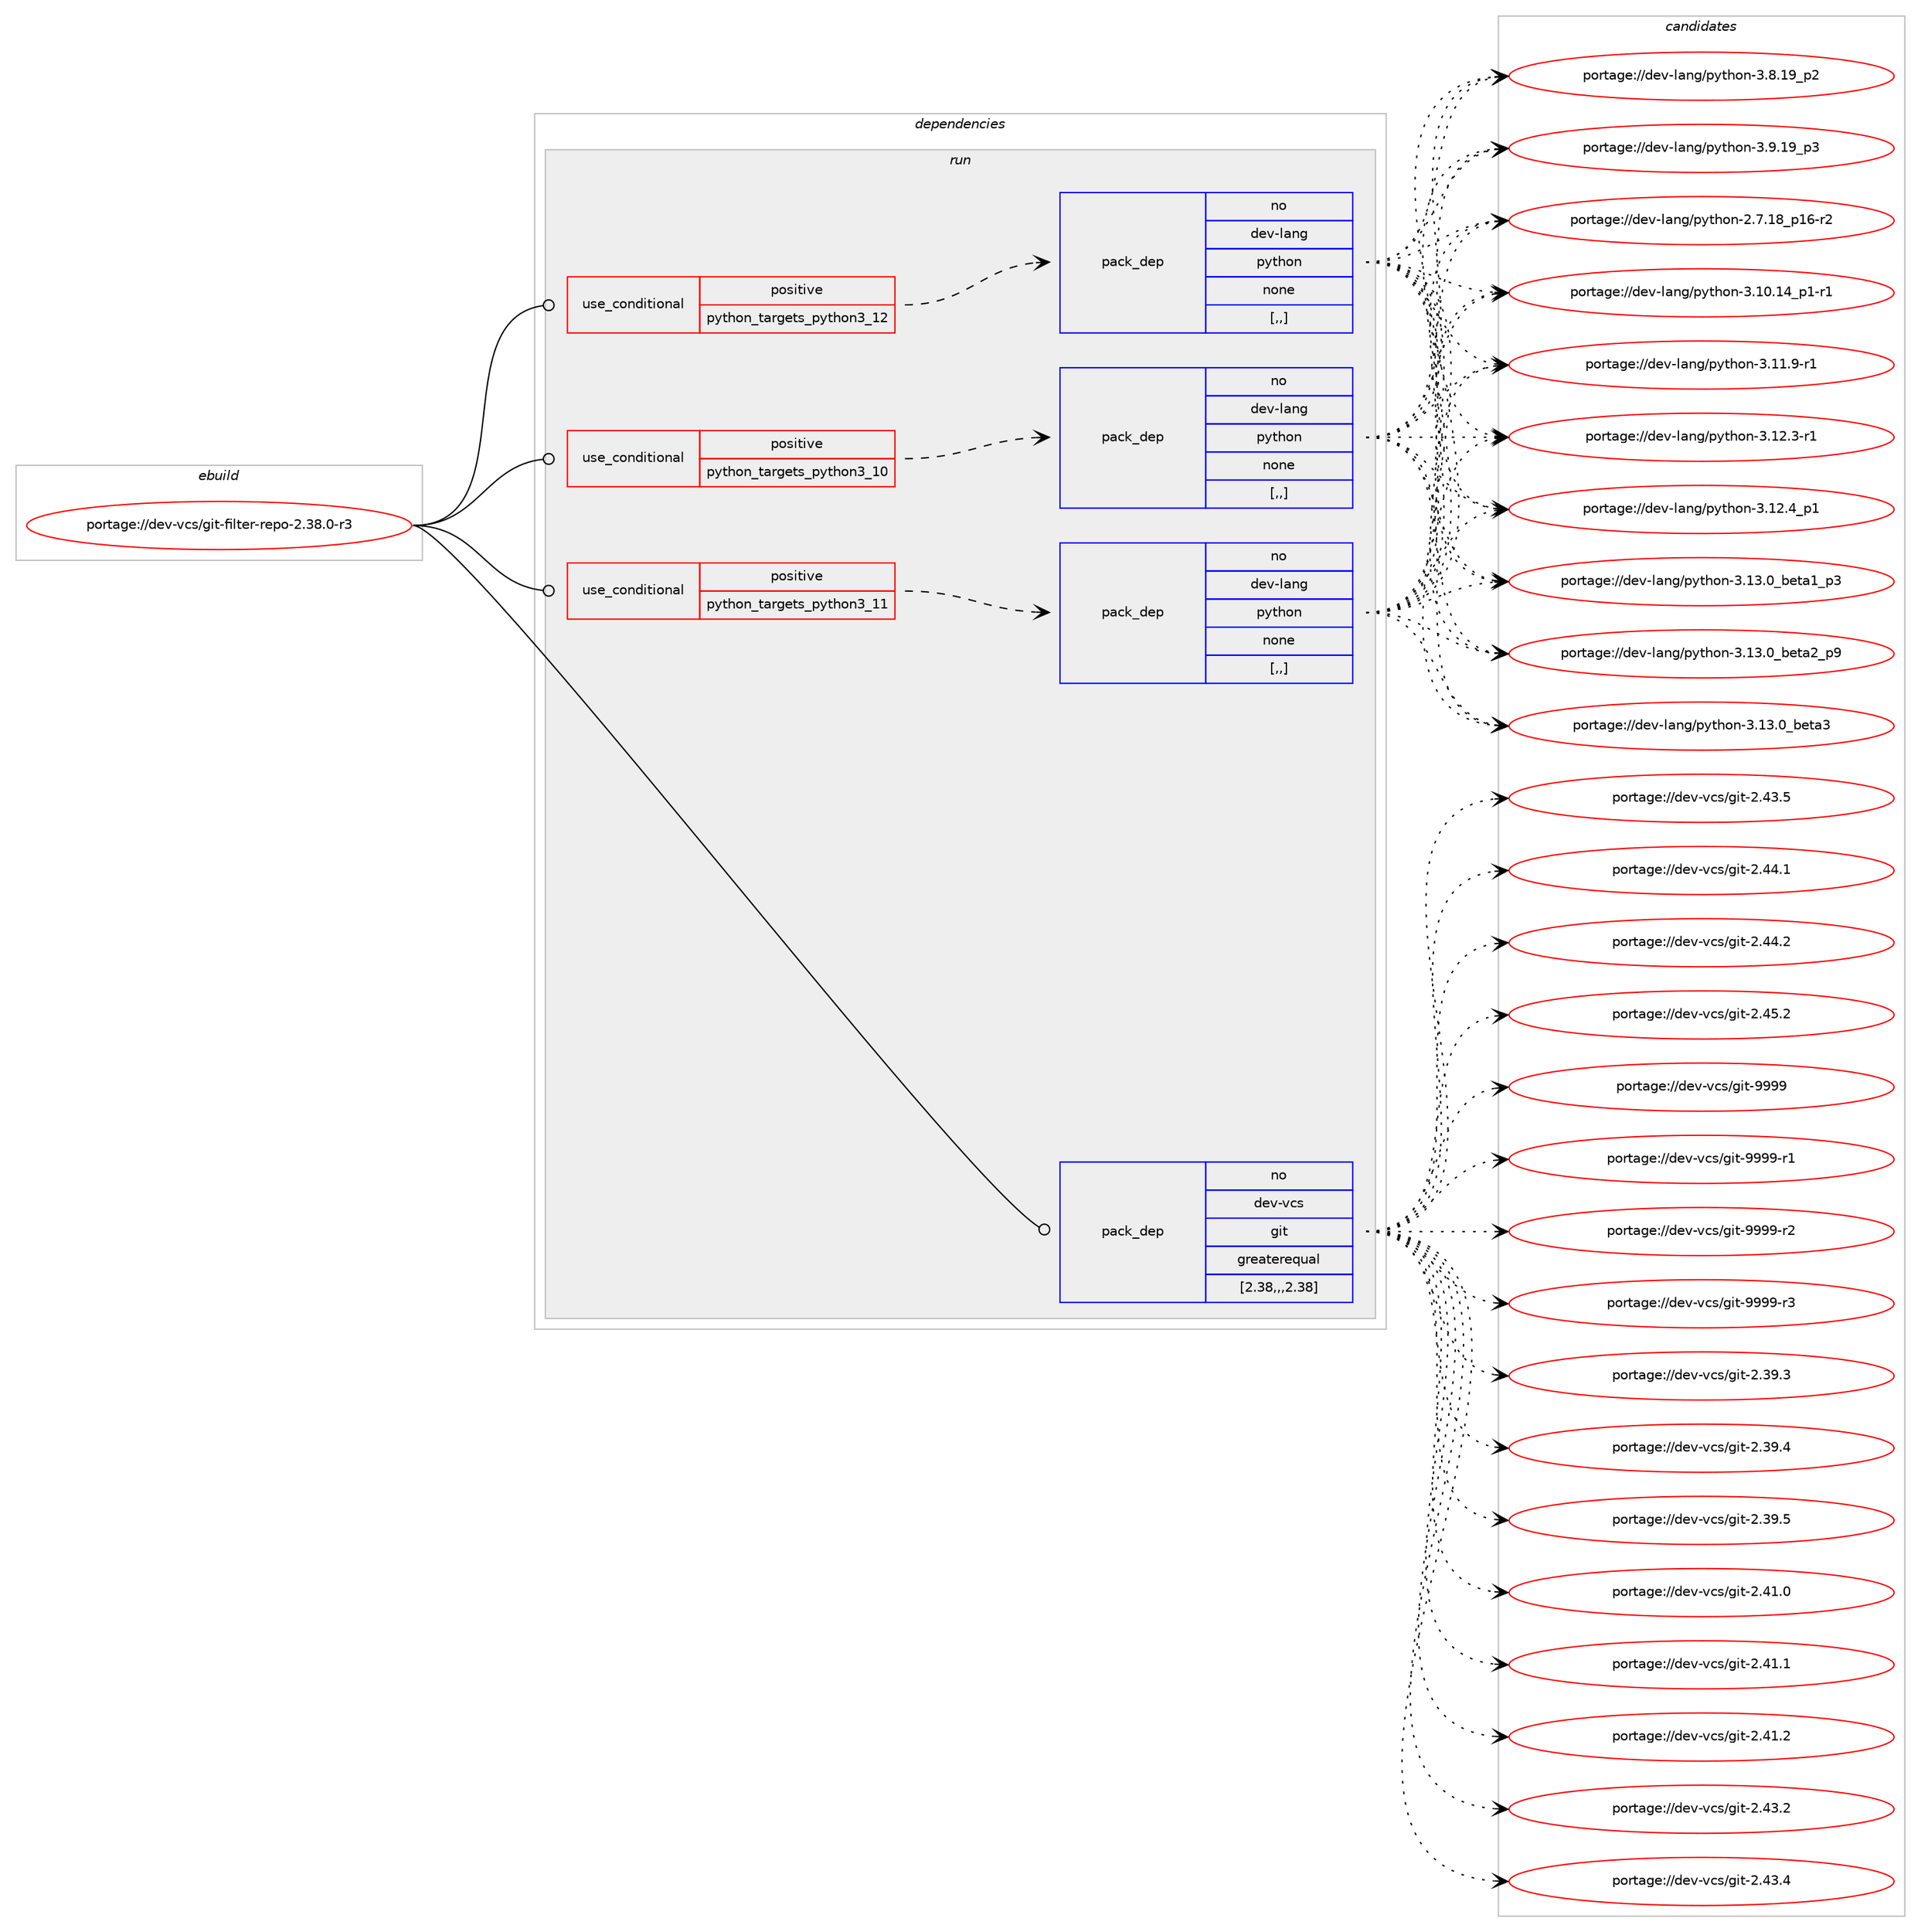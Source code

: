 digraph prolog {

# *************
# Graph options
# *************

newrank=true;
concentrate=true;
compound=true;
graph [rankdir=LR,fontname=Helvetica,fontsize=10,ranksep=1.5];#, ranksep=2.5, nodesep=0.2];
edge  [arrowhead=vee];
node  [fontname=Helvetica,fontsize=10];

# **********
# The ebuild
# **********

subgraph cluster_leftcol {
color=gray;
rank=same;
label=<<i>ebuild</i>>;
id [label="portage://dev-vcs/git-filter-repo-2.38.0-r3", color=red, width=4, href="../dev-vcs/git-filter-repo-2.38.0-r3.svg"];
}

# ****************
# The dependencies
# ****************

subgraph cluster_midcol {
color=gray;
label=<<i>dependencies</i>>;
subgraph cluster_compile {
fillcolor="#eeeeee";
style=filled;
label=<<i>compile</i>>;
}
subgraph cluster_compileandrun {
fillcolor="#eeeeee";
style=filled;
label=<<i>compile and run</i>>;
}
subgraph cluster_run {
fillcolor="#eeeeee";
style=filled;
label=<<i>run</i>>;
subgraph cond61076 {
dependency217929 [label=<<TABLE BORDER="0" CELLBORDER="1" CELLSPACING="0" CELLPADDING="4"><TR><TD ROWSPAN="3" CELLPADDING="10">use_conditional</TD></TR><TR><TD>positive</TD></TR><TR><TD>python_targets_python3_10</TD></TR></TABLE>>, shape=none, color=red];
subgraph pack155410 {
dependency217930 [label=<<TABLE BORDER="0" CELLBORDER="1" CELLSPACING="0" CELLPADDING="4" WIDTH="220"><TR><TD ROWSPAN="6" CELLPADDING="30">pack_dep</TD></TR><TR><TD WIDTH="110">no</TD></TR><TR><TD>dev-lang</TD></TR><TR><TD>python</TD></TR><TR><TD>none</TD></TR><TR><TD>[,,]</TD></TR></TABLE>>, shape=none, color=blue];
}
dependency217929:e -> dependency217930:w [weight=20,style="dashed",arrowhead="vee"];
}
id:e -> dependency217929:w [weight=20,style="solid",arrowhead="odot"];
subgraph cond61077 {
dependency217931 [label=<<TABLE BORDER="0" CELLBORDER="1" CELLSPACING="0" CELLPADDING="4"><TR><TD ROWSPAN="3" CELLPADDING="10">use_conditional</TD></TR><TR><TD>positive</TD></TR><TR><TD>python_targets_python3_11</TD></TR></TABLE>>, shape=none, color=red];
subgraph pack155411 {
dependency217932 [label=<<TABLE BORDER="0" CELLBORDER="1" CELLSPACING="0" CELLPADDING="4" WIDTH="220"><TR><TD ROWSPAN="6" CELLPADDING="30">pack_dep</TD></TR><TR><TD WIDTH="110">no</TD></TR><TR><TD>dev-lang</TD></TR><TR><TD>python</TD></TR><TR><TD>none</TD></TR><TR><TD>[,,]</TD></TR></TABLE>>, shape=none, color=blue];
}
dependency217931:e -> dependency217932:w [weight=20,style="dashed",arrowhead="vee"];
}
id:e -> dependency217931:w [weight=20,style="solid",arrowhead="odot"];
subgraph cond61078 {
dependency217933 [label=<<TABLE BORDER="0" CELLBORDER="1" CELLSPACING="0" CELLPADDING="4"><TR><TD ROWSPAN="3" CELLPADDING="10">use_conditional</TD></TR><TR><TD>positive</TD></TR><TR><TD>python_targets_python3_12</TD></TR></TABLE>>, shape=none, color=red];
subgraph pack155412 {
dependency217934 [label=<<TABLE BORDER="0" CELLBORDER="1" CELLSPACING="0" CELLPADDING="4" WIDTH="220"><TR><TD ROWSPAN="6" CELLPADDING="30">pack_dep</TD></TR><TR><TD WIDTH="110">no</TD></TR><TR><TD>dev-lang</TD></TR><TR><TD>python</TD></TR><TR><TD>none</TD></TR><TR><TD>[,,]</TD></TR></TABLE>>, shape=none, color=blue];
}
dependency217933:e -> dependency217934:w [weight=20,style="dashed",arrowhead="vee"];
}
id:e -> dependency217933:w [weight=20,style="solid",arrowhead="odot"];
subgraph pack155413 {
dependency217935 [label=<<TABLE BORDER="0" CELLBORDER="1" CELLSPACING="0" CELLPADDING="4" WIDTH="220"><TR><TD ROWSPAN="6" CELLPADDING="30">pack_dep</TD></TR><TR><TD WIDTH="110">no</TD></TR><TR><TD>dev-vcs</TD></TR><TR><TD>git</TD></TR><TR><TD>greaterequal</TD></TR><TR><TD>[2.38,,,2.38]</TD></TR></TABLE>>, shape=none, color=blue];
}
id:e -> dependency217935:w [weight=20,style="solid",arrowhead="odot"];
}
}

# **************
# The candidates
# **************

subgraph cluster_choices {
rank=same;
color=gray;
label=<<i>candidates</i>>;

subgraph choice155410 {
color=black;
nodesep=1;
choice100101118451089711010347112121116104111110455046554649569511249544511450 [label="portage://dev-lang/python-2.7.18_p16-r2", color=red, width=4,href="../dev-lang/python-2.7.18_p16-r2.svg"];
choice100101118451089711010347112121116104111110455146494846495295112494511449 [label="portage://dev-lang/python-3.10.14_p1-r1", color=red, width=4,href="../dev-lang/python-3.10.14_p1-r1.svg"];
choice100101118451089711010347112121116104111110455146494946574511449 [label="portage://dev-lang/python-3.11.9-r1", color=red, width=4,href="../dev-lang/python-3.11.9-r1.svg"];
choice100101118451089711010347112121116104111110455146495046514511449 [label="portage://dev-lang/python-3.12.3-r1", color=red, width=4,href="../dev-lang/python-3.12.3-r1.svg"];
choice100101118451089711010347112121116104111110455146495046529511249 [label="portage://dev-lang/python-3.12.4_p1", color=red, width=4,href="../dev-lang/python-3.12.4_p1.svg"];
choice10010111845108971101034711212111610411111045514649514648959810111697499511251 [label="portage://dev-lang/python-3.13.0_beta1_p3", color=red, width=4,href="../dev-lang/python-3.13.0_beta1_p3.svg"];
choice10010111845108971101034711212111610411111045514649514648959810111697509511257 [label="portage://dev-lang/python-3.13.0_beta2_p9", color=red, width=4,href="../dev-lang/python-3.13.0_beta2_p9.svg"];
choice1001011184510897110103471121211161041111104551464951464895981011169751 [label="portage://dev-lang/python-3.13.0_beta3", color=red, width=4,href="../dev-lang/python-3.13.0_beta3.svg"];
choice100101118451089711010347112121116104111110455146564649579511250 [label="portage://dev-lang/python-3.8.19_p2", color=red, width=4,href="../dev-lang/python-3.8.19_p2.svg"];
choice100101118451089711010347112121116104111110455146574649579511251 [label="portage://dev-lang/python-3.9.19_p3", color=red, width=4,href="../dev-lang/python-3.9.19_p3.svg"];
dependency217930:e -> choice100101118451089711010347112121116104111110455046554649569511249544511450:w [style=dotted,weight="100"];
dependency217930:e -> choice100101118451089711010347112121116104111110455146494846495295112494511449:w [style=dotted,weight="100"];
dependency217930:e -> choice100101118451089711010347112121116104111110455146494946574511449:w [style=dotted,weight="100"];
dependency217930:e -> choice100101118451089711010347112121116104111110455146495046514511449:w [style=dotted,weight="100"];
dependency217930:e -> choice100101118451089711010347112121116104111110455146495046529511249:w [style=dotted,weight="100"];
dependency217930:e -> choice10010111845108971101034711212111610411111045514649514648959810111697499511251:w [style=dotted,weight="100"];
dependency217930:e -> choice10010111845108971101034711212111610411111045514649514648959810111697509511257:w [style=dotted,weight="100"];
dependency217930:e -> choice1001011184510897110103471121211161041111104551464951464895981011169751:w [style=dotted,weight="100"];
dependency217930:e -> choice100101118451089711010347112121116104111110455146564649579511250:w [style=dotted,weight="100"];
dependency217930:e -> choice100101118451089711010347112121116104111110455146574649579511251:w [style=dotted,weight="100"];
}
subgraph choice155411 {
color=black;
nodesep=1;
choice100101118451089711010347112121116104111110455046554649569511249544511450 [label="portage://dev-lang/python-2.7.18_p16-r2", color=red, width=4,href="../dev-lang/python-2.7.18_p16-r2.svg"];
choice100101118451089711010347112121116104111110455146494846495295112494511449 [label="portage://dev-lang/python-3.10.14_p1-r1", color=red, width=4,href="../dev-lang/python-3.10.14_p1-r1.svg"];
choice100101118451089711010347112121116104111110455146494946574511449 [label="portage://dev-lang/python-3.11.9-r1", color=red, width=4,href="../dev-lang/python-3.11.9-r1.svg"];
choice100101118451089711010347112121116104111110455146495046514511449 [label="portage://dev-lang/python-3.12.3-r1", color=red, width=4,href="../dev-lang/python-3.12.3-r1.svg"];
choice100101118451089711010347112121116104111110455146495046529511249 [label="portage://dev-lang/python-3.12.4_p1", color=red, width=4,href="../dev-lang/python-3.12.4_p1.svg"];
choice10010111845108971101034711212111610411111045514649514648959810111697499511251 [label="portage://dev-lang/python-3.13.0_beta1_p3", color=red, width=4,href="../dev-lang/python-3.13.0_beta1_p3.svg"];
choice10010111845108971101034711212111610411111045514649514648959810111697509511257 [label="portage://dev-lang/python-3.13.0_beta2_p9", color=red, width=4,href="../dev-lang/python-3.13.0_beta2_p9.svg"];
choice1001011184510897110103471121211161041111104551464951464895981011169751 [label="portage://dev-lang/python-3.13.0_beta3", color=red, width=4,href="../dev-lang/python-3.13.0_beta3.svg"];
choice100101118451089711010347112121116104111110455146564649579511250 [label="portage://dev-lang/python-3.8.19_p2", color=red, width=4,href="../dev-lang/python-3.8.19_p2.svg"];
choice100101118451089711010347112121116104111110455146574649579511251 [label="portage://dev-lang/python-3.9.19_p3", color=red, width=4,href="../dev-lang/python-3.9.19_p3.svg"];
dependency217932:e -> choice100101118451089711010347112121116104111110455046554649569511249544511450:w [style=dotted,weight="100"];
dependency217932:e -> choice100101118451089711010347112121116104111110455146494846495295112494511449:w [style=dotted,weight="100"];
dependency217932:e -> choice100101118451089711010347112121116104111110455146494946574511449:w [style=dotted,weight="100"];
dependency217932:e -> choice100101118451089711010347112121116104111110455146495046514511449:w [style=dotted,weight="100"];
dependency217932:e -> choice100101118451089711010347112121116104111110455146495046529511249:w [style=dotted,weight="100"];
dependency217932:e -> choice10010111845108971101034711212111610411111045514649514648959810111697499511251:w [style=dotted,weight="100"];
dependency217932:e -> choice10010111845108971101034711212111610411111045514649514648959810111697509511257:w [style=dotted,weight="100"];
dependency217932:e -> choice1001011184510897110103471121211161041111104551464951464895981011169751:w [style=dotted,weight="100"];
dependency217932:e -> choice100101118451089711010347112121116104111110455146564649579511250:w [style=dotted,weight="100"];
dependency217932:e -> choice100101118451089711010347112121116104111110455146574649579511251:w [style=dotted,weight="100"];
}
subgraph choice155412 {
color=black;
nodesep=1;
choice100101118451089711010347112121116104111110455046554649569511249544511450 [label="portage://dev-lang/python-2.7.18_p16-r2", color=red, width=4,href="../dev-lang/python-2.7.18_p16-r2.svg"];
choice100101118451089711010347112121116104111110455146494846495295112494511449 [label="portage://dev-lang/python-3.10.14_p1-r1", color=red, width=4,href="../dev-lang/python-3.10.14_p1-r1.svg"];
choice100101118451089711010347112121116104111110455146494946574511449 [label="portage://dev-lang/python-3.11.9-r1", color=red, width=4,href="../dev-lang/python-3.11.9-r1.svg"];
choice100101118451089711010347112121116104111110455146495046514511449 [label="portage://dev-lang/python-3.12.3-r1", color=red, width=4,href="../dev-lang/python-3.12.3-r1.svg"];
choice100101118451089711010347112121116104111110455146495046529511249 [label="portage://dev-lang/python-3.12.4_p1", color=red, width=4,href="../dev-lang/python-3.12.4_p1.svg"];
choice10010111845108971101034711212111610411111045514649514648959810111697499511251 [label="portage://dev-lang/python-3.13.0_beta1_p3", color=red, width=4,href="../dev-lang/python-3.13.0_beta1_p3.svg"];
choice10010111845108971101034711212111610411111045514649514648959810111697509511257 [label="portage://dev-lang/python-3.13.0_beta2_p9", color=red, width=4,href="../dev-lang/python-3.13.0_beta2_p9.svg"];
choice1001011184510897110103471121211161041111104551464951464895981011169751 [label="portage://dev-lang/python-3.13.0_beta3", color=red, width=4,href="../dev-lang/python-3.13.0_beta3.svg"];
choice100101118451089711010347112121116104111110455146564649579511250 [label="portage://dev-lang/python-3.8.19_p2", color=red, width=4,href="../dev-lang/python-3.8.19_p2.svg"];
choice100101118451089711010347112121116104111110455146574649579511251 [label="portage://dev-lang/python-3.9.19_p3", color=red, width=4,href="../dev-lang/python-3.9.19_p3.svg"];
dependency217934:e -> choice100101118451089711010347112121116104111110455046554649569511249544511450:w [style=dotted,weight="100"];
dependency217934:e -> choice100101118451089711010347112121116104111110455146494846495295112494511449:w [style=dotted,weight="100"];
dependency217934:e -> choice100101118451089711010347112121116104111110455146494946574511449:w [style=dotted,weight="100"];
dependency217934:e -> choice100101118451089711010347112121116104111110455146495046514511449:w [style=dotted,weight="100"];
dependency217934:e -> choice100101118451089711010347112121116104111110455146495046529511249:w [style=dotted,weight="100"];
dependency217934:e -> choice10010111845108971101034711212111610411111045514649514648959810111697499511251:w [style=dotted,weight="100"];
dependency217934:e -> choice10010111845108971101034711212111610411111045514649514648959810111697509511257:w [style=dotted,weight="100"];
dependency217934:e -> choice1001011184510897110103471121211161041111104551464951464895981011169751:w [style=dotted,weight="100"];
dependency217934:e -> choice100101118451089711010347112121116104111110455146564649579511250:w [style=dotted,weight="100"];
dependency217934:e -> choice100101118451089711010347112121116104111110455146574649579511251:w [style=dotted,weight="100"];
}
subgraph choice155413 {
color=black;
nodesep=1;
choice10010111845118991154710310511645504651574651 [label="portage://dev-vcs/git-2.39.3", color=red, width=4,href="../dev-vcs/git-2.39.3.svg"];
choice10010111845118991154710310511645504651574652 [label="portage://dev-vcs/git-2.39.4", color=red, width=4,href="../dev-vcs/git-2.39.4.svg"];
choice10010111845118991154710310511645504651574653 [label="portage://dev-vcs/git-2.39.5", color=red, width=4,href="../dev-vcs/git-2.39.5.svg"];
choice10010111845118991154710310511645504652494648 [label="portage://dev-vcs/git-2.41.0", color=red, width=4,href="../dev-vcs/git-2.41.0.svg"];
choice10010111845118991154710310511645504652494649 [label="portage://dev-vcs/git-2.41.1", color=red, width=4,href="../dev-vcs/git-2.41.1.svg"];
choice10010111845118991154710310511645504652494650 [label="portage://dev-vcs/git-2.41.2", color=red, width=4,href="../dev-vcs/git-2.41.2.svg"];
choice10010111845118991154710310511645504652514650 [label="portage://dev-vcs/git-2.43.2", color=red, width=4,href="../dev-vcs/git-2.43.2.svg"];
choice10010111845118991154710310511645504652514652 [label="portage://dev-vcs/git-2.43.4", color=red, width=4,href="../dev-vcs/git-2.43.4.svg"];
choice10010111845118991154710310511645504652514653 [label="portage://dev-vcs/git-2.43.5", color=red, width=4,href="../dev-vcs/git-2.43.5.svg"];
choice10010111845118991154710310511645504652524649 [label="portage://dev-vcs/git-2.44.1", color=red, width=4,href="../dev-vcs/git-2.44.1.svg"];
choice10010111845118991154710310511645504652524650 [label="portage://dev-vcs/git-2.44.2", color=red, width=4,href="../dev-vcs/git-2.44.2.svg"];
choice10010111845118991154710310511645504652534650 [label="portage://dev-vcs/git-2.45.2", color=red, width=4,href="../dev-vcs/git-2.45.2.svg"];
choice1001011184511899115471031051164557575757 [label="portage://dev-vcs/git-9999", color=red, width=4,href="../dev-vcs/git-9999.svg"];
choice10010111845118991154710310511645575757574511449 [label="portage://dev-vcs/git-9999-r1", color=red, width=4,href="../dev-vcs/git-9999-r1.svg"];
choice10010111845118991154710310511645575757574511450 [label="portage://dev-vcs/git-9999-r2", color=red, width=4,href="../dev-vcs/git-9999-r2.svg"];
choice10010111845118991154710310511645575757574511451 [label="portage://dev-vcs/git-9999-r3", color=red, width=4,href="../dev-vcs/git-9999-r3.svg"];
dependency217935:e -> choice10010111845118991154710310511645504651574651:w [style=dotted,weight="100"];
dependency217935:e -> choice10010111845118991154710310511645504651574652:w [style=dotted,weight="100"];
dependency217935:e -> choice10010111845118991154710310511645504651574653:w [style=dotted,weight="100"];
dependency217935:e -> choice10010111845118991154710310511645504652494648:w [style=dotted,weight="100"];
dependency217935:e -> choice10010111845118991154710310511645504652494649:w [style=dotted,weight="100"];
dependency217935:e -> choice10010111845118991154710310511645504652494650:w [style=dotted,weight="100"];
dependency217935:e -> choice10010111845118991154710310511645504652514650:w [style=dotted,weight="100"];
dependency217935:e -> choice10010111845118991154710310511645504652514652:w [style=dotted,weight="100"];
dependency217935:e -> choice10010111845118991154710310511645504652514653:w [style=dotted,weight="100"];
dependency217935:e -> choice10010111845118991154710310511645504652524649:w [style=dotted,weight="100"];
dependency217935:e -> choice10010111845118991154710310511645504652524650:w [style=dotted,weight="100"];
dependency217935:e -> choice10010111845118991154710310511645504652534650:w [style=dotted,weight="100"];
dependency217935:e -> choice1001011184511899115471031051164557575757:w [style=dotted,weight="100"];
dependency217935:e -> choice10010111845118991154710310511645575757574511449:w [style=dotted,weight="100"];
dependency217935:e -> choice10010111845118991154710310511645575757574511450:w [style=dotted,weight="100"];
dependency217935:e -> choice10010111845118991154710310511645575757574511451:w [style=dotted,weight="100"];
}
}

}
